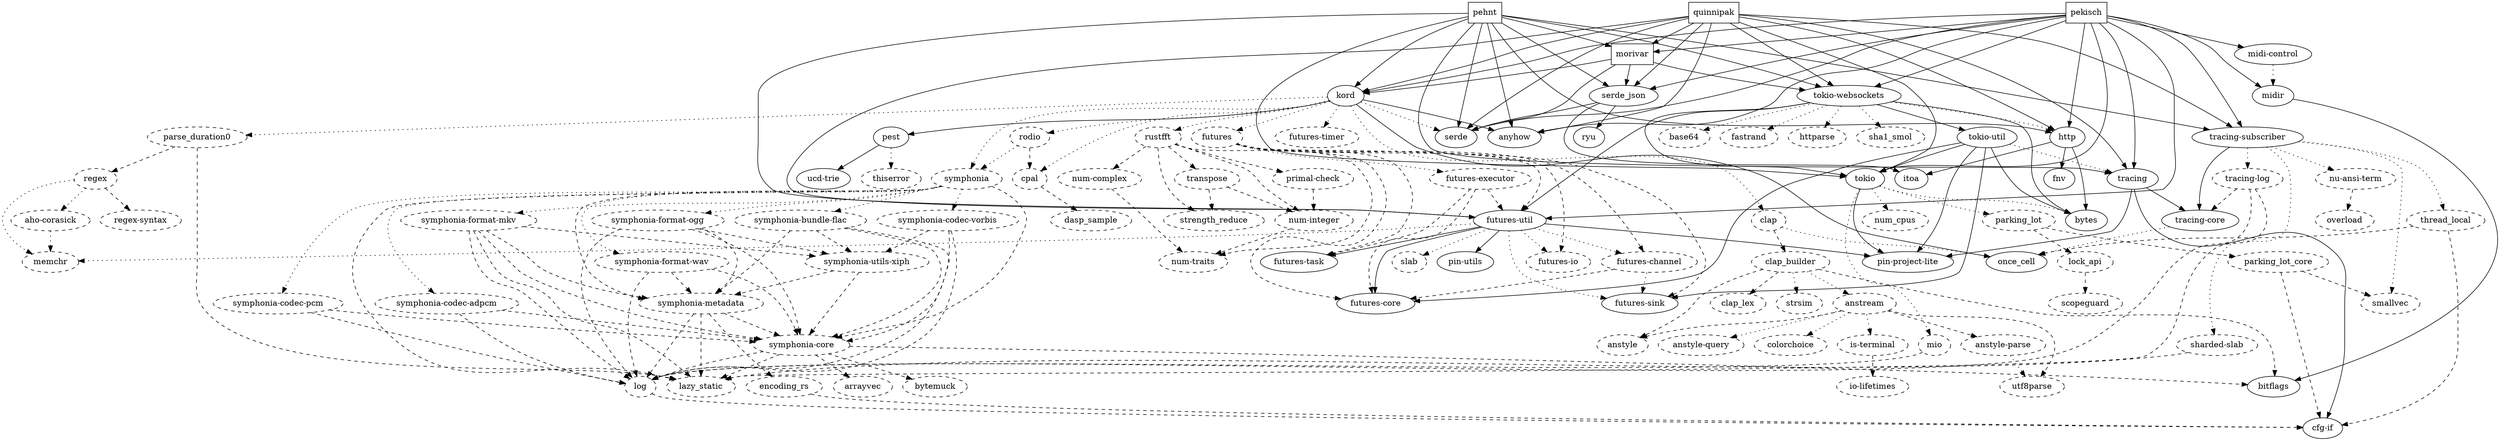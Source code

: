 digraph {
    0 [ label = "quinnipak" shape = box]
    1 [ label = "morivar" shape = box]
    2 [ label = "pehnt" shape = box]
    3 [ label = "pekisch" shape = box]
    4 [ label = "anyhow" ]
    5 [ label = "futures-util" ]
    6 [ label = "http" ]
    7 [ label = "kord" ]
    8 [ label = "serde" ]
    9 [ label = "serde_json" ]
    10 [ label = "tokio" ]
    11 [ label = "tokio-websockets" ]
    12 [ label = "tracing" ]
    13 [ label = "tracing-subscriber" ]
    14 [ label = "midi-control" ]
    15 [ label = "midir" ]
    16 [ label = "futures-channel" style = dashed]
    17 [ label = "futures-core" ]
    18 [ label = "futures-io" style = dashed]
    19 [ label = "futures-sink" ]
    20 [ label = "futures-task" ]
    21 [ label = "memchr" style = dashed]
    22 [ label = "pin-project-lite" ]
    23 [ label = "pin-utils" ]
    24 [ label = "slab" style = dashed]
    25 [ label = "bytes" ]
    26 [ label = "fnv" ]
    27 [ label = "itoa" ]
    28 [ label = "clap" style = dashed]
    29 [ label = "cpal" style = dashed]
    30 [ label = "futures" style = dashed]
    31 [ label = "futures-timer" style = dashed]
    32 [ label = "once_cell" ]
    33 [ label = "parse_duration0" style = dashed]
    34 [ label = "pest" ]
    35 [ label = "rodio" style = dashed]
    36 [ label = "rustfft" style = dashed]
    37 [ label = "symphonia" style = dashed]
    38 [ label = "ryu" ]
    39 [ label = "mio" style = dashed]
    40 [ label = "num_cpus" style = dashed]
    41 [ label = "parking_lot" style = dashed]
    42 [ label = "base64" style = dashed]
    43 [ label = "fastrand" style = dashed]
    44 [ label = "httparse" style = dashed]
    45 [ label = "sha1_smol" style = dashed]
    46 [ label = "tokio-util" ]
    47 [ label = "cfg-if" ]
    48 [ label = "tracing-core" ]
    49 [ label = "nu-ansi-term" style = dashed]
    50 [ label = "sharded-slab" style = dashed]
    51 [ label = "smallvec" style = dashed]
    52 [ label = "thread_local" style = dashed]
    53 [ label = "tracing-log" style = dashed]
    54 [ label = "bitflags" ]
    55 [ label = "clap_builder" style = dashed]
    56 [ label = "dasp_sample" style = dashed]
    57 [ label = "futures-executor" style = dashed]
    58 [ label = "lazy_static" style = dashed]
    59 [ label = "regex" style = dashed]
    60 [ label = "thiserror" style = dashed]
    61 [ label = "ucd-trie" ]
    62 [ label = "num-complex" style = dashed]
    63 [ label = "num-integer" style = dashed]
    64 [ label = "num-traits" style = dashed]
    65 [ label = "primal-check" style = dashed]
    66 [ label = "strength_reduce" style = dashed]
    67 [ label = "transpose" style = dashed]
    68 [ label = "symphonia-bundle-flac" style = dashed]
    69 [ label = "symphonia-codec-adpcm" style = dashed]
    70 [ label = "symphonia-codec-pcm" style = dashed]
    71 [ label = "symphonia-codec-vorbis" style = dashed]
    72 [ label = "symphonia-core" style = dashed]
    73 [ label = "symphonia-format-mkv" style = dashed]
    74 [ label = "symphonia-format-ogg" style = dashed]
    75 [ label = "symphonia-format-wav" style = dashed]
    76 [ label = "symphonia-metadata" style = dashed]
    77 [ label = "log" style = dashed]
    78 [ label = "lock_api" style = dashed]
    79 [ label = "parking_lot_core" style = dashed]
    80 [ label = "overload" style = dashed]
    81 [ label = "anstream" style = dashed]
    82 [ label = "anstyle" style = dashed]
    83 [ label = "clap_lex" style = dashed]
    84 [ label = "strsim" style = dashed]
    85 [ label = "aho-corasick" style = dashed]
    86 [ label = "regex-syntax" style = dashed]
    87 [ label = "symphonia-utils-xiph" style = dashed]
    88 [ label = "arrayvec" style = dashed]
    89 [ label = "bytemuck" style = dashed]
    90 [ label = "encoding_rs" style = dashed]
    91 [ label = "scopeguard" style = dashed]
    92 [ label = "anstyle-parse" style = dashed]
    93 [ label = "anstyle-query" style = dashed]
    94 [ label = "colorchoice" style = dashed]
    95 [ label = "is-terminal" style = dashed]
    96 [ label = "utf8parse" style = dashed]
    97 [ label = "io-lifetimes" style = dashed]
    0 -> 4 [ ]
    0 -> 5 [ ]
    0 -> 6 [ ]
    0 -> 7 [ ]
    0 -> 1 [ ]
    0 -> 8 [ ]
    0 -> 9 [ ]
    0 -> 10 [ ]
    0 -> 11 [ ]
    0 -> 12 [ ]
    0 -> 13 [ ]
    1 -> 7 [ ]
    1 -> 8 [ ]
    1 -> 9 [ ]
    1 -> 11 [ ]
    2 -> 4 [ ]
    2 -> 5 [ ]
    2 -> 6 [ ]
    2 -> 7 [ ]
    2 -> 1 [ ]
    2 -> 8 [ ]
    2 -> 9 [ ]
    2 -> 10 [ ]
    2 -> 11 [ ]
    2 -> 12 [ ]
    2 -> 13 [ ]
    3 -> 4 [ ]
    3 -> 5 [ ]
    3 -> 6 [ ]
    3 -> 7 [ ]
    3 -> 14 [ ]
    3 -> 15 [ ]
    3 -> 1 [ ]
    3 -> 8 [ ]
    3 -> 9 [ ]
    3 -> 10 [ ]
    3 -> 11 [ ]
    3 -> 12 [ ]
    3 -> 13 [ ]
    5 -> 16 [ style = dotted]
    5 -> 17 [ ]
    5 -> 18 [ style = dotted]
    5 -> 19 [ style = dotted]
    5 -> 20 [ ]
    5 -> 21 [ style = dotted]
    5 -> 22 [ ]
    5 -> 23 [ ]
    5 -> 24 [ style = dotted]
    6 -> 25 [ ]
    6 -> 26 [ ]
    6 -> 27 [ ]
    7 -> 4 [ ]
    7 -> 28 [ style = dotted]
    7 -> 29 [ style = dotted]
    7 -> 30 [ style = dotted]
    7 -> 31 [ style = dotted]
    7 -> 32 [ ]
    7 -> 33 [ style = dotted]
    7 -> 34 [ ]
    7 -> 35 [ style = dotted]
    7 -> 36 [ style = dotted]
    7 -> 8 [ style = dotted]
    7 -> 37 [ style = dotted]
    9 -> 27 [ ]
    9 -> 38 [ ]
    9 -> 8 [ ]
    10 -> 25 [ style = dotted]
    10 -> 39 [ style = dotted]
    10 -> 40 [ style = dotted]
    10 -> 41 [ style = dotted]
    10 -> 22 [ ]
    11 -> 42 [ style = dotted]
    11 -> 25 [ ]
    11 -> 43 [ style = dotted]
    11 -> 5 [ ]
    11 -> 6 [ style = dotted]
    11 -> 44 [ style = dotted]
    11 -> 45 [ style = dotted]
    11 -> 10 [ ]
    11 -> 46 [ ]
    12 -> 47 [ ]
    12 -> 22 [ ]
    12 -> 48 [ ]
    13 -> 49 [ style = dotted]
    13 -> 50 [ style = dotted]
    13 -> 51 [ style = dotted]
    13 -> 52 [ style = dotted]
    13 -> 48 [ ]
    13 -> 53 [ style = dotted]
    14 -> 15 [ style = dotted]
    15 -> 54 [ ]
    16 -> 17 [ style = dashed]
    16 -> 19 [ style = dotted]
    28 -> 55 [ style = dashed]
    28 -> 32 [ style = dotted]
    29 -> 56 [ style = dashed]
    30 -> 16 [ style = dashed]
    30 -> 17 [ style = dashed]
    30 -> 57 [ style = dotted]
    30 -> 18 [ style = dashed]
    30 -> 19 [ style = dashed]
    30 -> 20 [ style = dashed]
    30 -> 5 [ style = dashed]
    33 -> 58 [ style = dashed]
    33 -> 59 [ style = dashed]
    34 -> 60 [ style = dotted]
    34 -> 61 [ ]
    35 -> 29 [ style = dashed]
    35 -> 37 [ style = dotted]
    36 -> 62 [ style = dashed]
    36 -> 63 [ style = dashed]
    36 -> 64 [ style = dashed]
    36 -> 65 [ style = dashed]
    36 -> 66 [ style = dashed]
    36 -> 67 [ style = dashed]
    37 -> 58 [ style = dashed]
    37 -> 68 [ style = dotted]
    37 -> 69 [ style = dotted]
    37 -> 70 [ style = dotted]
    37 -> 71 [ style = dotted]
    37 -> 72 [ style = dashed]
    37 -> 73 [ style = dotted]
    37 -> 74 [ style = dotted]
    37 -> 75 [ style = dotted]
    37 -> 76 [ style = dashed]
    39 -> 77 [ style = dashed]
    41 -> 78 [ style = dashed]
    41 -> 79 [ style = dashed]
    46 -> 25 [ ]
    46 -> 17 [ ]
    46 -> 19 [ ]
    46 -> 22 [ ]
    46 -> 10 [ ]
    46 -> 12 [ style = dotted]
    48 -> 32 [ style = dotted]
    49 -> 80 [ style = dashed]
    50 -> 58 [ style = dashed]
    52 -> 47 [ style = dashed]
    52 -> 32 [ style = dashed]
    53 -> 58 [ style = dashed]
    53 -> 77 [ style = dashed]
    53 -> 48 [ style = dashed]
    55 -> 81 [ style = dotted]
    55 -> 82 [ style = dashed]
    55 -> 54 [ style = dashed]
    55 -> 83 [ style = dashed]
    55 -> 84 [ style = dotted]
    57 -> 17 [ style = dashed]
    57 -> 20 [ style = dashed]
    57 -> 5 [ style = dashed]
    59 -> 85 [ style = dotted]
    59 -> 21 [ style = dotted]
    59 -> 86 [ style = dashed]
    62 -> 64 [ style = dashed]
    63 -> 64 [ style = dashed]
    65 -> 63 [ style = dashed]
    67 -> 63 [ style = dashed]
    67 -> 66 [ style = dashed]
    68 -> 77 [ style = dashed]
    68 -> 72 [ style = dashed]
    68 -> 76 [ style = dashed]
    68 -> 87 [ style = dashed]
    69 -> 77 [ style = dashed]
    69 -> 72 [ style = dashed]
    70 -> 77 [ style = dashed]
    70 -> 72 [ style = dashed]
    71 -> 77 [ style = dashed]
    71 -> 72 [ style = dashed]
    71 -> 87 [ style = dashed]
    72 -> 88 [ style = dashed]
    72 -> 54 [ style = dashed]
    72 -> 89 [ style = dashed]
    72 -> 58 [ style = dashed]
    72 -> 77 [ style = dashed]
    73 -> 58 [ style = dashed]
    73 -> 77 [ style = dashed]
    73 -> 72 [ style = dashed]
    73 -> 76 [ style = dashed]
    73 -> 87 [ style = dashed]
    74 -> 77 [ style = dashed]
    74 -> 72 [ style = dashed]
    74 -> 76 [ style = dashed]
    74 -> 87 [ style = dashed]
    75 -> 77 [ style = dashed]
    75 -> 72 [ style = dashed]
    75 -> 76 [ style = dashed]
    76 -> 90 [ style = dashed]
    76 -> 58 [ style = dashed]
    76 -> 77 [ style = dashed]
    76 -> 72 [ style = dashed]
    77 -> 47 [ style = dashed]
    78 -> 91 [ style = dashed]
    79 -> 47 [ style = dashed]
    79 -> 51 [ style = dashed]
    81 -> 82 [ style = dashed]
    81 -> 92 [ style = dashed]
    81 -> 93 [ style = dotted]
    81 -> 94 [ style = dotted]
    81 -> 95 [ style = dotted]
    81 -> 96 [ style = dashed]
    85 -> 21 [ style = dotted]
    87 -> 72 [ style = dashed]
    87 -> 76 [ style = dashed]
    90 -> 47 [ style = dashed]
    92 -> 96 [ style = dotted]
    95 -> 97 [ style = dashed]
}

